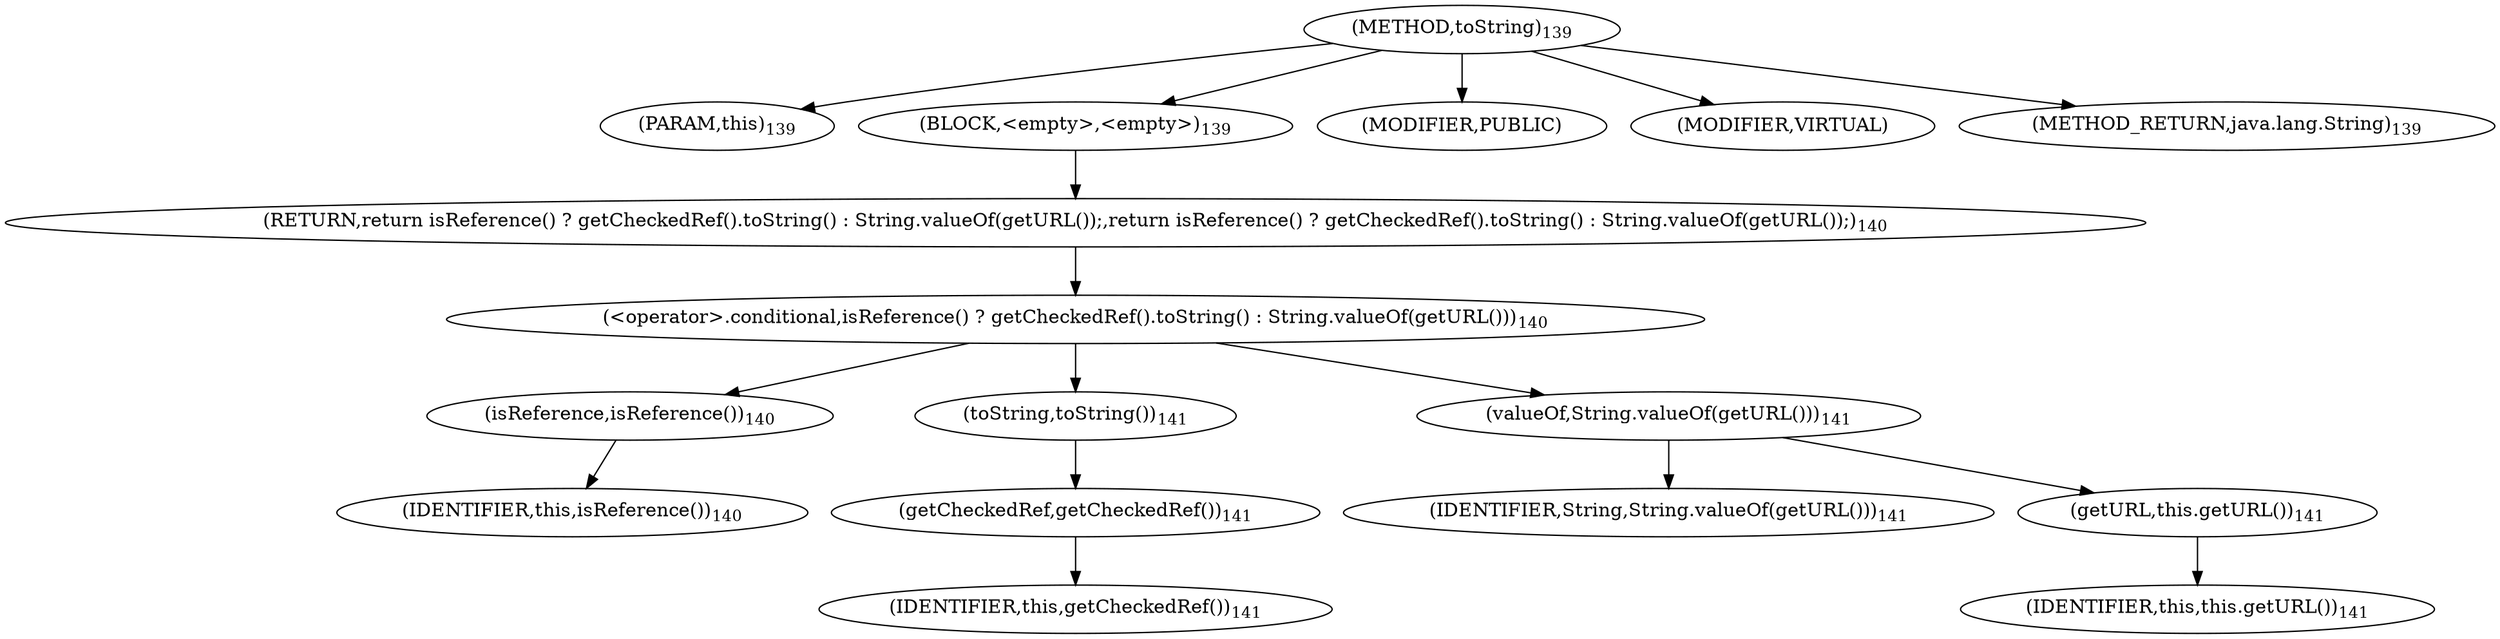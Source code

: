 digraph "toString" {  
"219" [label = <(METHOD,toString)<SUB>139</SUB>> ]
"23" [label = <(PARAM,this)<SUB>139</SUB>> ]
"220" [label = <(BLOCK,&lt;empty&gt;,&lt;empty&gt;)<SUB>139</SUB>> ]
"221" [label = <(RETURN,return isReference() ? getCheckedRef().toString() : String.valueOf(getURL());,return isReference() ? getCheckedRef().toString() : String.valueOf(getURL());)<SUB>140</SUB>> ]
"222" [label = <(&lt;operator&gt;.conditional,isReference() ? getCheckedRef().toString() : String.valueOf(getURL()))<SUB>140</SUB>> ]
"223" [label = <(isReference,isReference())<SUB>140</SUB>> ]
"22" [label = <(IDENTIFIER,this,isReference())<SUB>140</SUB>> ]
"224" [label = <(toString,toString())<SUB>141</SUB>> ]
"225" [label = <(getCheckedRef,getCheckedRef())<SUB>141</SUB>> ]
"24" [label = <(IDENTIFIER,this,getCheckedRef())<SUB>141</SUB>> ]
"226" [label = <(valueOf,String.valueOf(getURL()))<SUB>141</SUB>> ]
"227" [label = <(IDENTIFIER,String,String.valueOf(getURL()))<SUB>141</SUB>> ]
"228" [label = <(getURL,this.getURL())<SUB>141</SUB>> ]
"25" [label = <(IDENTIFIER,this,this.getURL())<SUB>141</SUB>> ]
"229" [label = <(MODIFIER,PUBLIC)> ]
"230" [label = <(MODIFIER,VIRTUAL)> ]
"231" [label = <(METHOD_RETURN,java.lang.String)<SUB>139</SUB>> ]
  "219" -> "23" 
  "219" -> "220" 
  "219" -> "229" 
  "219" -> "230" 
  "219" -> "231" 
  "220" -> "221" 
  "221" -> "222" 
  "222" -> "223" 
  "222" -> "224" 
  "222" -> "226" 
  "223" -> "22" 
  "224" -> "225" 
  "225" -> "24" 
  "226" -> "227" 
  "226" -> "228" 
  "228" -> "25" 
}
